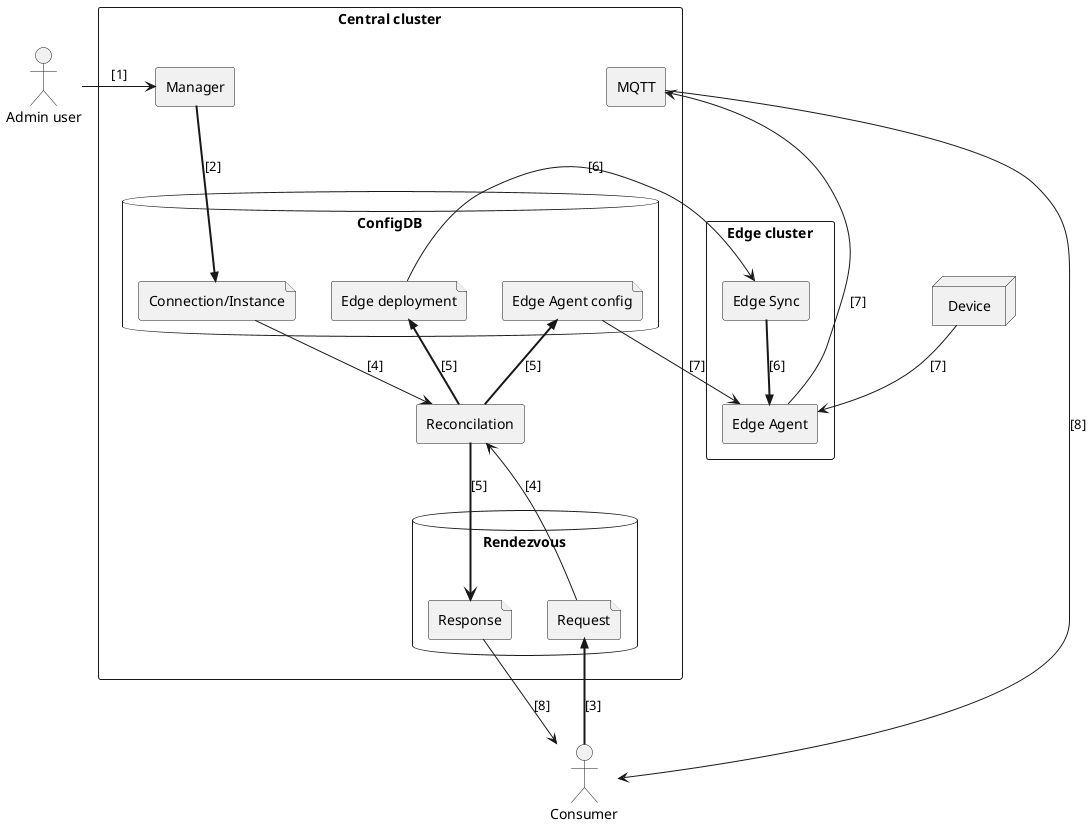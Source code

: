 @startuml

actor "Admin user" as admin
actor "Consumer" as consumer
node "Device" as device

rectangle "Central cluster" {
    agent "Manager" as manager

    database "ConfigDB" as configdb {
        file "Connection/Instance" as connection
        file "Edge deployment" as deployment
        file "Edge Agent config" as config
    }

    agent "MQTT" as mqtt
    agent "Reconcilation" as recon

    database "Rendezvous" as rvous {
        file "Request" as rvreq
        file "Response" as rvres
    }
}

rectangle "Edge cluster" {
    agent "Edge Sync" as sync
    agent "Edge Agent" as agent
}

admin -ri-> manager         : [1]
manager ==>> connection     : [2]

consumer =up=>> rvreq       : [3]
rvreq -up-> recon           : [4]
connection -do-> recon      : [4]

recon =up=>> deployment     : [5]
recon =up=>> config         : [5]
recon =do=> rvres           : [5]

deployment --> sync         : [6]
sync =do=>> agent           : [6]

config -do-> agent          : [7]
device -do-> agent          : [7]
agent -> mqtt               : [7]

rvres --> consumer          : [8]
mqtt -> consumer            : [8]

@enduml
